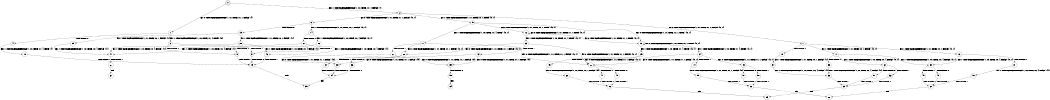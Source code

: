 digraph BCG {
size = "7, 10.5";
center = TRUE;
node [shape = circle];
0 [peripheries = 2];
0 -> 1 [label = "EX !0 !ATOMIC_EXCH_BRANCH (1, +1, TRUE, +1, 1, FALSE) !{}"];
0 -> 2 [label = "EX !1 !ATOMIC_EXCH_BRANCH (1, +0, TRUE, +1, 4, FALSE) !{}"];
1 -> 3 [label = "EX !1 !ATOMIC_EXCH_BRANCH (1, +0, TRUE, +1, 4, TRUE) !{0}"];
1 -> 4 [label = "TERMINATE !0"];
2 -> 5 [label = "EX !1 !ATOMIC_EXCH_BRANCH (1, +1, TRUE, +0, 1, TRUE) !{0, 1}"];
2 -> 6 [label = "EX !0 !ATOMIC_EXCH_BRANCH (1, +1, TRUE, +1, 1, FALSE) !{0, 1}"];
2 -> 7 [label = "EX !0 !ATOMIC_EXCH_BRANCH (1, +1, TRUE, +1, 1, FALSE) !{0, 1}"];
3 -> 8 [label = "TERMINATE !0"];
3 -> 9 [label = "TERMINATE !1"];
4 -> 10 [label = "EX !1 !ATOMIC_EXCH_BRANCH (1, +0, TRUE, +1, 4, TRUE) !{}"];
5 -> 11 [label = "EX !1 !ATOMIC_EXCH_BRANCH (1, +0, TRUE, +1, 4, TRUE) !{0, 1}"];
5 -> 12 [label = "EX !0 !ATOMIC_EXCH_BRANCH (1, +1, TRUE, +1, 1, TRUE) !{0, 1}"];
5 -> 13 [label = "EX !0 !ATOMIC_EXCH_BRANCH (1, +1, TRUE, +1, 1, TRUE) !{0, 1}"];
6 -> 14 [label = "EX !1 !ATOMIC_EXCH_BRANCH (1, +1, TRUE, +0, 1, FALSE) !{0, 1}"];
6 -> 15 [label = "TERMINATE !0"];
7 -> 16 [label = "EX !1 !ATOMIC_EXCH_BRANCH (1, +1, TRUE, +0, 1, FALSE) !{0, 1}"];
7 -> 17 [label = "EX !1 !ATOMIC_EXCH_BRANCH (1, +1, TRUE, +0, 1, FALSE) !{0, 1}"];
7 -> 18 [label = "TERMINATE !0"];
8 -> 19 [label = "TERMINATE !1"];
9 -> 19 [label = "TERMINATE !0"];
10 -> 19 [label = "TERMINATE !1"];
11 -> 20 [label = "EX !0 !ATOMIC_EXCH_BRANCH (1, +1, TRUE, +1, 1, FALSE) !{0, 1}"];
11 -> 21 [label = "TERMINATE !1"];
11 -> 22 [label = "EX !0 !ATOMIC_EXCH_BRANCH (1, +1, TRUE, +1, 1, FALSE) !{0, 1}"];
12 -> 12 [label = "EX !0 !ATOMIC_EXCH_BRANCH (1, +1, TRUE, +1, 1, TRUE) !{0, 1}"];
12 -> 23 [label = "EX !1 !ATOMIC_EXCH_BRANCH (1, +0, TRUE, +1, 4, TRUE) !{0, 1}"];
12 -> 13 [label = "EX !0 !ATOMIC_EXCH_BRANCH (1, +1, TRUE, +1, 1, TRUE) !{0, 1}"];
13 -> 24 [label = "EX !1 !ATOMIC_EXCH_BRANCH (1, +0, TRUE, +1, 4, TRUE) !{0, 1}"];
13 -> 13 [label = "EX !0 !ATOMIC_EXCH_BRANCH (1, +1, TRUE, +1, 1, TRUE) !{0, 1}"];
13 -> 25 [label = "EX !1 !ATOMIC_EXCH_BRANCH (1, +0, TRUE, +1, 4, TRUE) !{0, 1}"];
14 -> 26 [label = "EX !1 !ATOMIC_EXCH_BRANCH (1, +0, TRUE, +0, 4, FALSE) !{0, 1}"];
14 -> 27 [label = "TERMINATE !0"];
15 -> 28 [label = "EX !1 !ATOMIC_EXCH_BRANCH (1, +1, TRUE, +0, 1, FALSE) !{1}"];
15 -> 29 [label = "EX !1 !ATOMIC_EXCH_BRANCH (1, +1, TRUE, +0, 1, FALSE) !{1}"];
16 -> 30 [label = "EX !1 !ATOMIC_EXCH_BRANCH (1, +0, TRUE, +0, 4, FALSE) !{0, 1}"];
16 -> 31 [label = "TERMINATE !0"];
17 -> 30 [label = "EX !1 !ATOMIC_EXCH_BRANCH (1, +0, TRUE, +0, 4, FALSE) !{0, 1}"];
17 -> 32 [label = "EX !1 !ATOMIC_EXCH_BRANCH (1, +0, TRUE, +0, 4, FALSE) !{0, 1}"];
17 -> 33 [label = "TERMINATE !0"];
18 -> 34 [label = "EX !1 !ATOMIC_EXCH_BRANCH (1, +1, TRUE, +0, 1, FALSE) !{1}"];
19 -> 35 [label = "exit"];
20 -> 36 [label = "TERMINATE !0"];
20 -> 37 [label = "TERMINATE !1"];
21 -> 38 [label = "EX !0 !ATOMIC_EXCH_BRANCH (1, +1, TRUE, +1, 1, FALSE) !{0}"];
21 -> 39 [label = "EX !0 !ATOMIC_EXCH_BRANCH (1, +1, TRUE, +1, 1, FALSE) !{0}"];
22 -> 40 [label = "TERMINATE !0"];
22 -> 41 [label = "TERMINATE !1"];
23 -> 20 [label = "EX !0 !ATOMIC_EXCH_BRANCH (1, +1, TRUE, +1, 1, FALSE) !{0, 1}"];
23 -> 42 [label = "TERMINATE !1"];
23 -> 22 [label = "EX !0 !ATOMIC_EXCH_BRANCH (1, +1, TRUE, +1, 1, FALSE) !{0, 1}"];
24 -> 43 [label = "EX !0 !ATOMIC_EXCH_BRANCH (1, +1, TRUE, +1, 1, FALSE) !{0, 1}"];
24 -> 44 [label = "TERMINATE !1"];
24 -> 22 [label = "EX !0 !ATOMIC_EXCH_BRANCH (1, +1, TRUE, +1, 1, FALSE) !{0, 1}"];
25 -> 22 [label = "EX !0 !ATOMIC_EXCH_BRANCH (1, +1, TRUE, +1, 1, FALSE) !{0, 1}"];
25 -> 45 [label = "TERMINATE !1"];
26 -> 8 [label = "TERMINATE !0"];
26 -> 9 [label = "TERMINATE !1"];
27 -> 46 [label = "EX !1 !ATOMIC_EXCH_BRANCH (1, +0, TRUE, +0, 4, FALSE) !{1}"];
27 -> 47 [label = "EX !1 !ATOMIC_EXCH_BRANCH (1, +0, TRUE, +0, 4, FALSE) !{1}"];
28 -> 46 [label = "EX !1 !ATOMIC_EXCH_BRANCH (1, +0, TRUE, +0, 4, FALSE) !{1}"];
28 -> 47 [label = "EX !1 !ATOMIC_EXCH_BRANCH (1, +0, TRUE, +0, 4, FALSE) !{1}"];
29 -> 47 [label = "EX !1 !ATOMIC_EXCH_BRANCH (1, +0, TRUE, +0, 4, FALSE) !{1}"];
30 -> 48 [label = "TERMINATE !0"];
30 -> 49 [label = "TERMINATE !1"];
31 -> 50 [label = "EX !1 !ATOMIC_EXCH_BRANCH (1, +0, TRUE, +0, 4, FALSE) !{1}"];
32 -> 51 [label = "TERMINATE !0"];
32 -> 52 [label = "TERMINATE !1"];
33 -> 53 [label = "EX !1 !ATOMIC_EXCH_BRANCH (1, +0, TRUE, +0, 4, FALSE) !{1}"];
34 -> 53 [label = "EX !1 !ATOMIC_EXCH_BRANCH (1, +0, TRUE, +0, 4, FALSE) !{1}"];
36 -> 54 [label = "TERMINATE !1"];
37 -> 54 [label = "TERMINATE !0"];
38 -> 54 [label = "TERMINATE !0"];
39 -> 55 [label = "TERMINATE !0"];
40 -> 56 [label = "TERMINATE !1"];
41 -> 56 [label = "TERMINATE !0"];
42 -> 38 [label = "EX !0 !ATOMIC_EXCH_BRANCH (1, +1, TRUE, +1, 1, FALSE) !{0}"];
42 -> 39 [label = "EX !0 !ATOMIC_EXCH_BRANCH (1, +1, TRUE, +1, 1, FALSE) !{0}"];
43 -> 57 [label = "TERMINATE !0"];
43 -> 58 [label = "TERMINATE !1"];
44 -> 59 [label = "EX !0 !ATOMIC_EXCH_BRANCH (1, +1, TRUE, +1, 1, FALSE) !{0}"];
45 -> 60 [label = "EX !0 !ATOMIC_EXCH_BRANCH (1, +1, TRUE, +1, 1, FALSE) !{0}"];
46 -> 19 [label = "TERMINATE !1"];
47 -> 61 [label = "TERMINATE !1"];
48 -> 62 [label = "TERMINATE !1"];
49 -> 62 [label = "TERMINATE !0"];
50 -> 62 [label = "TERMINATE !1"];
51 -> 63 [label = "TERMINATE !1"];
52 -> 63 [label = "TERMINATE !0"];
53 -> 63 [label = "TERMINATE !1"];
54 -> 35 [label = "exit"];
55 -> 64 [label = "exit"];
56 -> 65 [label = "exit"];
57 -> 66 [label = "TERMINATE !1"];
58 -> 66 [label = "TERMINATE !0"];
59 -> 66 [label = "TERMINATE !0"];
60 -> 56 [label = "TERMINATE !0"];
61 -> 67 [label = "exit"];
62 -> 68 [label = "exit"];
63 -> 65 [label = "exit"];
66 -> 68 [label = "exit"];
}
